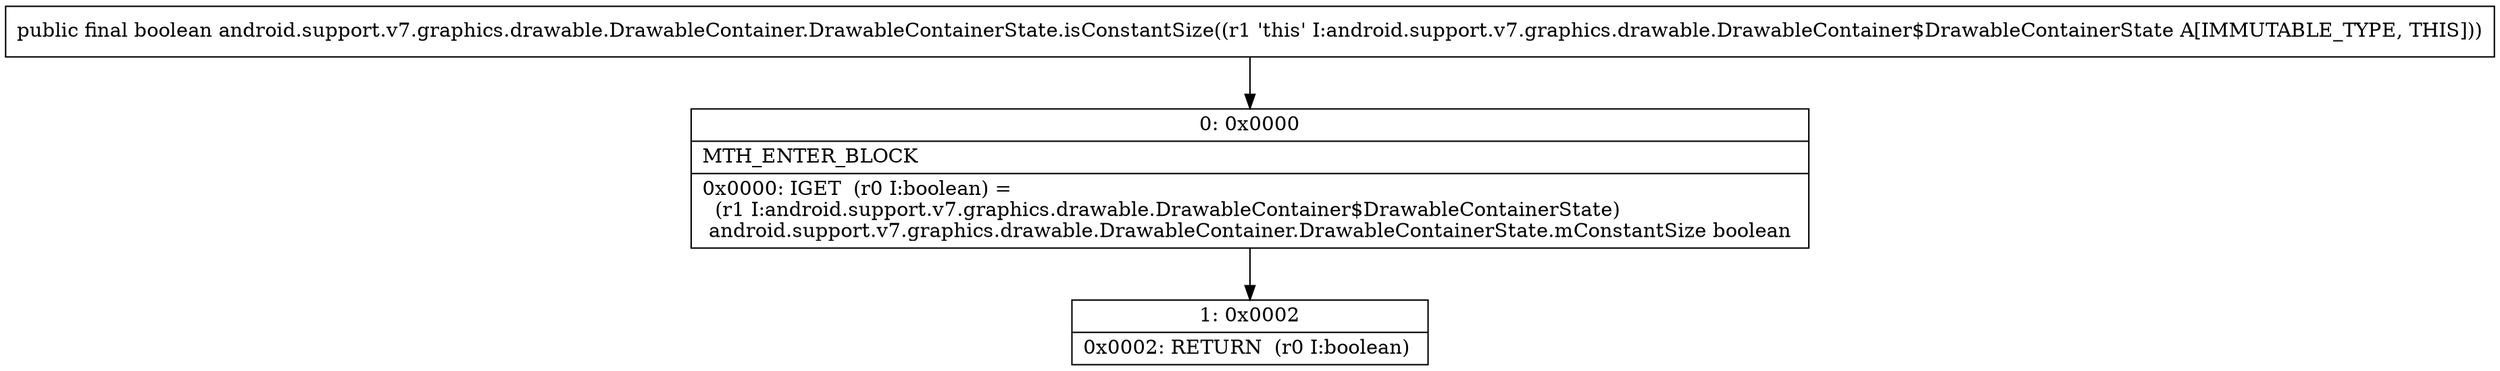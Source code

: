 digraph "CFG forandroid.support.v7.graphics.drawable.DrawableContainer.DrawableContainerState.isConstantSize()Z" {
Node_0 [shape=record,label="{0\:\ 0x0000|MTH_ENTER_BLOCK\l|0x0000: IGET  (r0 I:boolean) = \l  (r1 I:android.support.v7.graphics.drawable.DrawableContainer$DrawableContainerState)\l android.support.v7.graphics.drawable.DrawableContainer.DrawableContainerState.mConstantSize boolean \l}"];
Node_1 [shape=record,label="{1\:\ 0x0002|0x0002: RETURN  (r0 I:boolean) \l}"];
MethodNode[shape=record,label="{public final boolean android.support.v7.graphics.drawable.DrawableContainer.DrawableContainerState.isConstantSize((r1 'this' I:android.support.v7.graphics.drawable.DrawableContainer$DrawableContainerState A[IMMUTABLE_TYPE, THIS])) }"];
MethodNode -> Node_0;
Node_0 -> Node_1;
}

